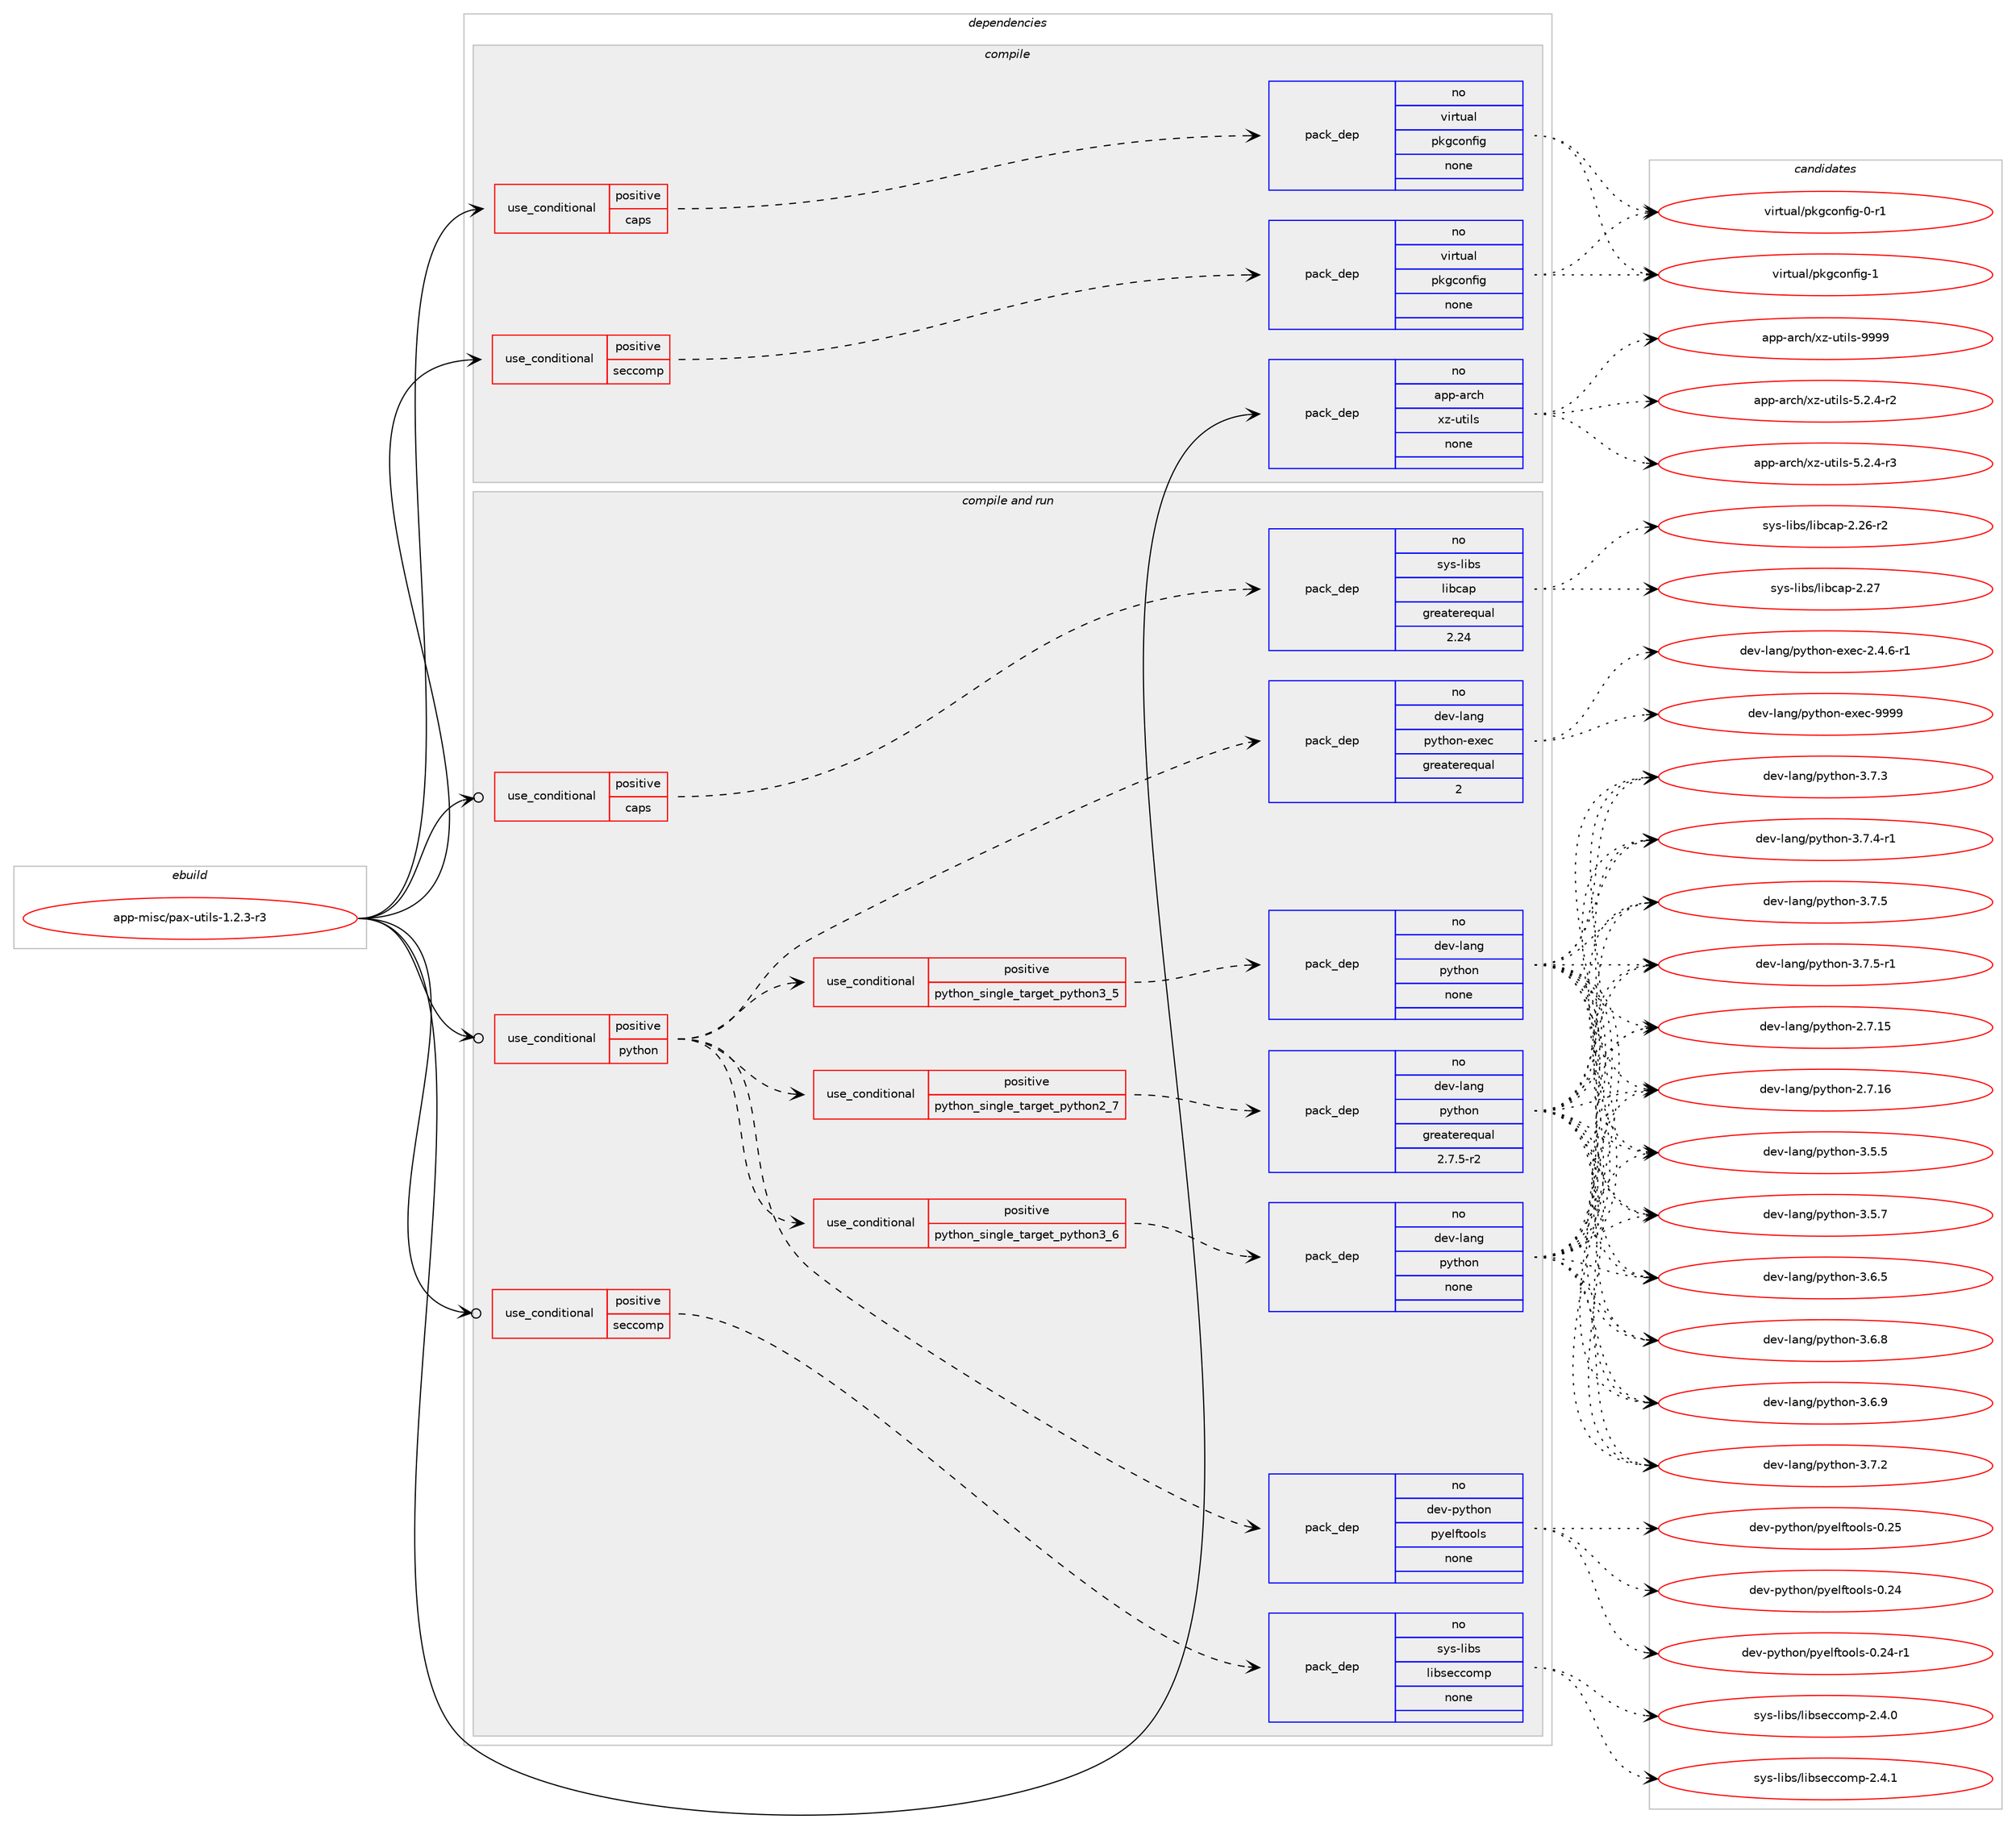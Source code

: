 digraph prolog {

# *************
# Graph options
# *************

newrank=true;
concentrate=true;
compound=true;
graph [rankdir=LR,fontname=Helvetica,fontsize=10,ranksep=1.5];#, ranksep=2.5, nodesep=0.2];
edge  [arrowhead=vee];
node  [fontname=Helvetica,fontsize=10];

# **********
# The ebuild
# **********

subgraph cluster_leftcol {
color=gray;
rank=same;
label=<<i>ebuild</i>>;
id [label="app-misc/pax-utils-1.2.3-r3", color=red, width=4, href="../app-misc/pax-utils-1.2.3-r3.svg"];
}

# ****************
# The dependencies
# ****************

subgraph cluster_midcol {
color=gray;
label=<<i>dependencies</i>>;
subgraph cluster_compile {
fillcolor="#eeeeee";
style=filled;
label=<<i>compile</i>>;
subgraph cond119370 {
dependency499779 [label=<<TABLE BORDER="0" CELLBORDER="1" CELLSPACING="0" CELLPADDING="4"><TR><TD ROWSPAN="3" CELLPADDING="10">use_conditional</TD></TR><TR><TD>positive</TD></TR><TR><TD>caps</TD></TR></TABLE>>, shape=none, color=red];
subgraph pack371392 {
dependency499780 [label=<<TABLE BORDER="0" CELLBORDER="1" CELLSPACING="0" CELLPADDING="4" WIDTH="220"><TR><TD ROWSPAN="6" CELLPADDING="30">pack_dep</TD></TR><TR><TD WIDTH="110">no</TD></TR><TR><TD>virtual</TD></TR><TR><TD>pkgconfig</TD></TR><TR><TD>none</TD></TR><TR><TD></TD></TR></TABLE>>, shape=none, color=blue];
}
dependency499779:e -> dependency499780:w [weight=20,style="dashed",arrowhead="vee"];
}
id:e -> dependency499779:w [weight=20,style="solid",arrowhead="vee"];
subgraph cond119371 {
dependency499781 [label=<<TABLE BORDER="0" CELLBORDER="1" CELLSPACING="0" CELLPADDING="4"><TR><TD ROWSPAN="3" CELLPADDING="10">use_conditional</TD></TR><TR><TD>positive</TD></TR><TR><TD>seccomp</TD></TR></TABLE>>, shape=none, color=red];
subgraph pack371393 {
dependency499782 [label=<<TABLE BORDER="0" CELLBORDER="1" CELLSPACING="0" CELLPADDING="4" WIDTH="220"><TR><TD ROWSPAN="6" CELLPADDING="30">pack_dep</TD></TR><TR><TD WIDTH="110">no</TD></TR><TR><TD>virtual</TD></TR><TR><TD>pkgconfig</TD></TR><TR><TD>none</TD></TR><TR><TD></TD></TR></TABLE>>, shape=none, color=blue];
}
dependency499781:e -> dependency499782:w [weight=20,style="dashed",arrowhead="vee"];
}
id:e -> dependency499781:w [weight=20,style="solid",arrowhead="vee"];
subgraph pack371394 {
dependency499783 [label=<<TABLE BORDER="0" CELLBORDER="1" CELLSPACING="0" CELLPADDING="4" WIDTH="220"><TR><TD ROWSPAN="6" CELLPADDING="30">pack_dep</TD></TR><TR><TD WIDTH="110">no</TD></TR><TR><TD>app-arch</TD></TR><TR><TD>xz-utils</TD></TR><TR><TD>none</TD></TR><TR><TD></TD></TR></TABLE>>, shape=none, color=blue];
}
id:e -> dependency499783:w [weight=20,style="solid",arrowhead="vee"];
}
subgraph cluster_compileandrun {
fillcolor="#eeeeee";
style=filled;
label=<<i>compile and run</i>>;
subgraph cond119372 {
dependency499784 [label=<<TABLE BORDER="0" CELLBORDER="1" CELLSPACING="0" CELLPADDING="4"><TR><TD ROWSPAN="3" CELLPADDING="10">use_conditional</TD></TR><TR><TD>positive</TD></TR><TR><TD>caps</TD></TR></TABLE>>, shape=none, color=red];
subgraph pack371395 {
dependency499785 [label=<<TABLE BORDER="0" CELLBORDER="1" CELLSPACING="0" CELLPADDING="4" WIDTH="220"><TR><TD ROWSPAN="6" CELLPADDING="30">pack_dep</TD></TR><TR><TD WIDTH="110">no</TD></TR><TR><TD>sys-libs</TD></TR><TR><TD>libcap</TD></TR><TR><TD>greaterequal</TD></TR><TR><TD>2.24</TD></TR></TABLE>>, shape=none, color=blue];
}
dependency499784:e -> dependency499785:w [weight=20,style="dashed",arrowhead="vee"];
}
id:e -> dependency499784:w [weight=20,style="solid",arrowhead="odotvee"];
subgraph cond119373 {
dependency499786 [label=<<TABLE BORDER="0" CELLBORDER="1" CELLSPACING="0" CELLPADDING="4"><TR><TD ROWSPAN="3" CELLPADDING="10">use_conditional</TD></TR><TR><TD>positive</TD></TR><TR><TD>python</TD></TR></TABLE>>, shape=none, color=red];
subgraph cond119374 {
dependency499787 [label=<<TABLE BORDER="0" CELLBORDER="1" CELLSPACING="0" CELLPADDING="4"><TR><TD ROWSPAN="3" CELLPADDING="10">use_conditional</TD></TR><TR><TD>positive</TD></TR><TR><TD>python_single_target_python2_7</TD></TR></TABLE>>, shape=none, color=red];
subgraph pack371396 {
dependency499788 [label=<<TABLE BORDER="0" CELLBORDER="1" CELLSPACING="0" CELLPADDING="4" WIDTH="220"><TR><TD ROWSPAN="6" CELLPADDING="30">pack_dep</TD></TR><TR><TD WIDTH="110">no</TD></TR><TR><TD>dev-lang</TD></TR><TR><TD>python</TD></TR><TR><TD>greaterequal</TD></TR><TR><TD>2.7.5-r2</TD></TR></TABLE>>, shape=none, color=blue];
}
dependency499787:e -> dependency499788:w [weight=20,style="dashed",arrowhead="vee"];
}
dependency499786:e -> dependency499787:w [weight=20,style="dashed",arrowhead="vee"];
subgraph cond119375 {
dependency499789 [label=<<TABLE BORDER="0" CELLBORDER="1" CELLSPACING="0" CELLPADDING="4"><TR><TD ROWSPAN="3" CELLPADDING="10">use_conditional</TD></TR><TR><TD>positive</TD></TR><TR><TD>python_single_target_python3_5</TD></TR></TABLE>>, shape=none, color=red];
subgraph pack371397 {
dependency499790 [label=<<TABLE BORDER="0" CELLBORDER="1" CELLSPACING="0" CELLPADDING="4" WIDTH="220"><TR><TD ROWSPAN="6" CELLPADDING="30">pack_dep</TD></TR><TR><TD WIDTH="110">no</TD></TR><TR><TD>dev-lang</TD></TR><TR><TD>python</TD></TR><TR><TD>none</TD></TR><TR><TD></TD></TR></TABLE>>, shape=none, color=blue];
}
dependency499789:e -> dependency499790:w [weight=20,style="dashed",arrowhead="vee"];
}
dependency499786:e -> dependency499789:w [weight=20,style="dashed",arrowhead="vee"];
subgraph cond119376 {
dependency499791 [label=<<TABLE BORDER="0" CELLBORDER="1" CELLSPACING="0" CELLPADDING="4"><TR><TD ROWSPAN="3" CELLPADDING="10">use_conditional</TD></TR><TR><TD>positive</TD></TR><TR><TD>python_single_target_python3_6</TD></TR></TABLE>>, shape=none, color=red];
subgraph pack371398 {
dependency499792 [label=<<TABLE BORDER="0" CELLBORDER="1" CELLSPACING="0" CELLPADDING="4" WIDTH="220"><TR><TD ROWSPAN="6" CELLPADDING="30">pack_dep</TD></TR><TR><TD WIDTH="110">no</TD></TR><TR><TD>dev-lang</TD></TR><TR><TD>python</TD></TR><TR><TD>none</TD></TR><TR><TD></TD></TR></TABLE>>, shape=none, color=blue];
}
dependency499791:e -> dependency499792:w [weight=20,style="dashed",arrowhead="vee"];
}
dependency499786:e -> dependency499791:w [weight=20,style="dashed",arrowhead="vee"];
subgraph pack371399 {
dependency499793 [label=<<TABLE BORDER="0" CELLBORDER="1" CELLSPACING="0" CELLPADDING="4" WIDTH="220"><TR><TD ROWSPAN="6" CELLPADDING="30">pack_dep</TD></TR><TR><TD WIDTH="110">no</TD></TR><TR><TD>dev-lang</TD></TR><TR><TD>python-exec</TD></TR><TR><TD>greaterequal</TD></TR><TR><TD>2</TD></TR></TABLE>>, shape=none, color=blue];
}
dependency499786:e -> dependency499793:w [weight=20,style="dashed",arrowhead="vee"];
subgraph pack371400 {
dependency499794 [label=<<TABLE BORDER="0" CELLBORDER="1" CELLSPACING="0" CELLPADDING="4" WIDTH="220"><TR><TD ROWSPAN="6" CELLPADDING="30">pack_dep</TD></TR><TR><TD WIDTH="110">no</TD></TR><TR><TD>dev-python</TD></TR><TR><TD>pyelftools</TD></TR><TR><TD>none</TD></TR><TR><TD></TD></TR></TABLE>>, shape=none, color=blue];
}
dependency499786:e -> dependency499794:w [weight=20,style="dashed",arrowhead="vee"];
}
id:e -> dependency499786:w [weight=20,style="solid",arrowhead="odotvee"];
subgraph cond119377 {
dependency499795 [label=<<TABLE BORDER="0" CELLBORDER="1" CELLSPACING="0" CELLPADDING="4"><TR><TD ROWSPAN="3" CELLPADDING="10">use_conditional</TD></TR><TR><TD>positive</TD></TR><TR><TD>seccomp</TD></TR></TABLE>>, shape=none, color=red];
subgraph pack371401 {
dependency499796 [label=<<TABLE BORDER="0" CELLBORDER="1" CELLSPACING="0" CELLPADDING="4" WIDTH="220"><TR><TD ROWSPAN="6" CELLPADDING="30">pack_dep</TD></TR><TR><TD WIDTH="110">no</TD></TR><TR><TD>sys-libs</TD></TR><TR><TD>libseccomp</TD></TR><TR><TD>none</TD></TR><TR><TD></TD></TR></TABLE>>, shape=none, color=blue];
}
dependency499795:e -> dependency499796:w [weight=20,style="dashed",arrowhead="vee"];
}
id:e -> dependency499795:w [weight=20,style="solid",arrowhead="odotvee"];
}
subgraph cluster_run {
fillcolor="#eeeeee";
style=filled;
label=<<i>run</i>>;
}
}

# **************
# The candidates
# **************

subgraph cluster_choices {
rank=same;
color=gray;
label=<<i>candidates</i>>;

subgraph choice371392 {
color=black;
nodesep=1;
choice11810511411611797108471121071039911111010210510345484511449 [label="virtual/pkgconfig-0-r1", color=red, width=4,href="../virtual/pkgconfig-0-r1.svg"];
choice1181051141161179710847112107103991111101021051034549 [label="virtual/pkgconfig-1", color=red, width=4,href="../virtual/pkgconfig-1.svg"];
dependency499780:e -> choice11810511411611797108471121071039911111010210510345484511449:w [style=dotted,weight="100"];
dependency499780:e -> choice1181051141161179710847112107103991111101021051034549:w [style=dotted,weight="100"];
}
subgraph choice371393 {
color=black;
nodesep=1;
choice11810511411611797108471121071039911111010210510345484511449 [label="virtual/pkgconfig-0-r1", color=red, width=4,href="../virtual/pkgconfig-0-r1.svg"];
choice1181051141161179710847112107103991111101021051034549 [label="virtual/pkgconfig-1", color=red, width=4,href="../virtual/pkgconfig-1.svg"];
dependency499782:e -> choice11810511411611797108471121071039911111010210510345484511449:w [style=dotted,weight="100"];
dependency499782:e -> choice1181051141161179710847112107103991111101021051034549:w [style=dotted,weight="100"];
}
subgraph choice371394 {
color=black;
nodesep=1;
choice9711211245971149910447120122451171161051081154553465046524511450 [label="app-arch/xz-utils-5.2.4-r2", color=red, width=4,href="../app-arch/xz-utils-5.2.4-r2.svg"];
choice9711211245971149910447120122451171161051081154553465046524511451 [label="app-arch/xz-utils-5.2.4-r3", color=red, width=4,href="../app-arch/xz-utils-5.2.4-r3.svg"];
choice9711211245971149910447120122451171161051081154557575757 [label="app-arch/xz-utils-9999", color=red, width=4,href="../app-arch/xz-utils-9999.svg"];
dependency499783:e -> choice9711211245971149910447120122451171161051081154553465046524511450:w [style=dotted,weight="100"];
dependency499783:e -> choice9711211245971149910447120122451171161051081154553465046524511451:w [style=dotted,weight="100"];
dependency499783:e -> choice9711211245971149910447120122451171161051081154557575757:w [style=dotted,weight="100"];
}
subgraph choice371395 {
color=black;
nodesep=1;
choice11512111545108105981154710810598999711245504650544511450 [label="sys-libs/libcap-2.26-r2", color=red, width=4,href="../sys-libs/libcap-2.26-r2.svg"];
choice1151211154510810598115471081059899971124550465055 [label="sys-libs/libcap-2.27", color=red, width=4,href="../sys-libs/libcap-2.27.svg"];
dependency499785:e -> choice11512111545108105981154710810598999711245504650544511450:w [style=dotted,weight="100"];
dependency499785:e -> choice1151211154510810598115471081059899971124550465055:w [style=dotted,weight="100"];
}
subgraph choice371396 {
color=black;
nodesep=1;
choice10010111845108971101034711212111610411111045504655464953 [label="dev-lang/python-2.7.15", color=red, width=4,href="../dev-lang/python-2.7.15.svg"];
choice10010111845108971101034711212111610411111045504655464954 [label="dev-lang/python-2.7.16", color=red, width=4,href="../dev-lang/python-2.7.16.svg"];
choice100101118451089711010347112121116104111110455146534653 [label="dev-lang/python-3.5.5", color=red, width=4,href="../dev-lang/python-3.5.5.svg"];
choice100101118451089711010347112121116104111110455146534655 [label="dev-lang/python-3.5.7", color=red, width=4,href="../dev-lang/python-3.5.7.svg"];
choice100101118451089711010347112121116104111110455146544653 [label="dev-lang/python-3.6.5", color=red, width=4,href="../dev-lang/python-3.6.5.svg"];
choice100101118451089711010347112121116104111110455146544656 [label="dev-lang/python-3.6.8", color=red, width=4,href="../dev-lang/python-3.6.8.svg"];
choice100101118451089711010347112121116104111110455146544657 [label="dev-lang/python-3.6.9", color=red, width=4,href="../dev-lang/python-3.6.9.svg"];
choice100101118451089711010347112121116104111110455146554650 [label="dev-lang/python-3.7.2", color=red, width=4,href="../dev-lang/python-3.7.2.svg"];
choice100101118451089711010347112121116104111110455146554651 [label="dev-lang/python-3.7.3", color=red, width=4,href="../dev-lang/python-3.7.3.svg"];
choice1001011184510897110103471121211161041111104551465546524511449 [label="dev-lang/python-3.7.4-r1", color=red, width=4,href="../dev-lang/python-3.7.4-r1.svg"];
choice100101118451089711010347112121116104111110455146554653 [label="dev-lang/python-3.7.5", color=red, width=4,href="../dev-lang/python-3.7.5.svg"];
choice1001011184510897110103471121211161041111104551465546534511449 [label="dev-lang/python-3.7.5-r1", color=red, width=4,href="../dev-lang/python-3.7.5-r1.svg"];
dependency499788:e -> choice10010111845108971101034711212111610411111045504655464953:w [style=dotted,weight="100"];
dependency499788:e -> choice10010111845108971101034711212111610411111045504655464954:w [style=dotted,weight="100"];
dependency499788:e -> choice100101118451089711010347112121116104111110455146534653:w [style=dotted,weight="100"];
dependency499788:e -> choice100101118451089711010347112121116104111110455146534655:w [style=dotted,weight="100"];
dependency499788:e -> choice100101118451089711010347112121116104111110455146544653:w [style=dotted,weight="100"];
dependency499788:e -> choice100101118451089711010347112121116104111110455146544656:w [style=dotted,weight="100"];
dependency499788:e -> choice100101118451089711010347112121116104111110455146544657:w [style=dotted,weight="100"];
dependency499788:e -> choice100101118451089711010347112121116104111110455146554650:w [style=dotted,weight="100"];
dependency499788:e -> choice100101118451089711010347112121116104111110455146554651:w [style=dotted,weight="100"];
dependency499788:e -> choice1001011184510897110103471121211161041111104551465546524511449:w [style=dotted,weight="100"];
dependency499788:e -> choice100101118451089711010347112121116104111110455146554653:w [style=dotted,weight="100"];
dependency499788:e -> choice1001011184510897110103471121211161041111104551465546534511449:w [style=dotted,weight="100"];
}
subgraph choice371397 {
color=black;
nodesep=1;
choice10010111845108971101034711212111610411111045504655464953 [label="dev-lang/python-2.7.15", color=red, width=4,href="../dev-lang/python-2.7.15.svg"];
choice10010111845108971101034711212111610411111045504655464954 [label="dev-lang/python-2.7.16", color=red, width=4,href="../dev-lang/python-2.7.16.svg"];
choice100101118451089711010347112121116104111110455146534653 [label="dev-lang/python-3.5.5", color=red, width=4,href="../dev-lang/python-3.5.5.svg"];
choice100101118451089711010347112121116104111110455146534655 [label="dev-lang/python-3.5.7", color=red, width=4,href="../dev-lang/python-3.5.7.svg"];
choice100101118451089711010347112121116104111110455146544653 [label="dev-lang/python-3.6.5", color=red, width=4,href="../dev-lang/python-3.6.5.svg"];
choice100101118451089711010347112121116104111110455146544656 [label="dev-lang/python-3.6.8", color=red, width=4,href="../dev-lang/python-3.6.8.svg"];
choice100101118451089711010347112121116104111110455146544657 [label="dev-lang/python-3.6.9", color=red, width=4,href="../dev-lang/python-3.6.9.svg"];
choice100101118451089711010347112121116104111110455146554650 [label="dev-lang/python-3.7.2", color=red, width=4,href="../dev-lang/python-3.7.2.svg"];
choice100101118451089711010347112121116104111110455146554651 [label="dev-lang/python-3.7.3", color=red, width=4,href="../dev-lang/python-3.7.3.svg"];
choice1001011184510897110103471121211161041111104551465546524511449 [label="dev-lang/python-3.7.4-r1", color=red, width=4,href="../dev-lang/python-3.7.4-r1.svg"];
choice100101118451089711010347112121116104111110455146554653 [label="dev-lang/python-3.7.5", color=red, width=4,href="../dev-lang/python-3.7.5.svg"];
choice1001011184510897110103471121211161041111104551465546534511449 [label="dev-lang/python-3.7.5-r1", color=red, width=4,href="../dev-lang/python-3.7.5-r1.svg"];
dependency499790:e -> choice10010111845108971101034711212111610411111045504655464953:w [style=dotted,weight="100"];
dependency499790:e -> choice10010111845108971101034711212111610411111045504655464954:w [style=dotted,weight="100"];
dependency499790:e -> choice100101118451089711010347112121116104111110455146534653:w [style=dotted,weight="100"];
dependency499790:e -> choice100101118451089711010347112121116104111110455146534655:w [style=dotted,weight="100"];
dependency499790:e -> choice100101118451089711010347112121116104111110455146544653:w [style=dotted,weight="100"];
dependency499790:e -> choice100101118451089711010347112121116104111110455146544656:w [style=dotted,weight="100"];
dependency499790:e -> choice100101118451089711010347112121116104111110455146544657:w [style=dotted,weight="100"];
dependency499790:e -> choice100101118451089711010347112121116104111110455146554650:w [style=dotted,weight="100"];
dependency499790:e -> choice100101118451089711010347112121116104111110455146554651:w [style=dotted,weight="100"];
dependency499790:e -> choice1001011184510897110103471121211161041111104551465546524511449:w [style=dotted,weight="100"];
dependency499790:e -> choice100101118451089711010347112121116104111110455146554653:w [style=dotted,weight="100"];
dependency499790:e -> choice1001011184510897110103471121211161041111104551465546534511449:w [style=dotted,weight="100"];
}
subgraph choice371398 {
color=black;
nodesep=1;
choice10010111845108971101034711212111610411111045504655464953 [label="dev-lang/python-2.7.15", color=red, width=4,href="../dev-lang/python-2.7.15.svg"];
choice10010111845108971101034711212111610411111045504655464954 [label="dev-lang/python-2.7.16", color=red, width=4,href="../dev-lang/python-2.7.16.svg"];
choice100101118451089711010347112121116104111110455146534653 [label="dev-lang/python-3.5.5", color=red, width=4,href="../dev-lang/python-3.5.5.svg"];
choice100101118451089711010347112121116104111110455146534655 [label="dev-lang/python-3.5.7", color=red, width=4,href="../dev-lang/python-3.5.7.svg"];
choice100101118451089711010347112121116104111110455146544653 [label="dev-lang/python-3.6.5", color=red, width=4,href="../dev-lang/python-3.6.5.svg"];
choice100101118451089711010347112121116104111110455146544656 [label="dev-lang/python-3.6.8", color=red, width=4,href="../dev-lang/python-3.6.8.svg"];
choice100101118451089711010347112121116104111110455146544657 [label="dev-lang/python-3.6.9", color=red, width=4,href="../dev-lang/python-3.6.9.svg"];
choice100101118451089711010347112121116104111110455146554650 [label="dev-lang/python-3.7.2", color=red, width=4,href="../dev-lang/python-3.7.2.svg"];
choice100101118451089711010347112121116104111110455146554651 [label="dev-lang/python-3.7.3", color=red, width=4,href="../dev-lang/python-3.7.3.svg"];
choice1001011184510897110103471121211161041111104551465546524511449 [label="dev-lang/python-3.7.4-r1", color=red, width=4,href="../dev-lang/python-3.7.4-r1.svg"];
choice100101118451089711010347112121116104111110455146554653 [label="dev-lang/python-3.7.5", color=red, width=4,href="../dev-lang/python-3.7.5.svg"];
choice1001011184510897110103471121211161041111104551465546534511449 [label="dev-lang/python-3.7.5-r1", color=red, width=4,href="../dev-lang/python-3.7.5-r1.svg"];
dependency499792:e -> choice10010111845108971101034711212111610411111045504655464953:w [style=dotted,weight="100"];
dependency499792:e -> choice10010111845108971101034711212111610411111045504655464954:w [style=dotted,weight="100"];
dependency499792:e -> choice100101118451089711010347112121116104111110455146534653:w [style=dotted,weight="100"];
dependency499792:e -> choice100101118451089711010347112121116104111110455146534655:w [style=dotted,weight="100"];
dependency499792:e -> choice100101118451089711010347112121116104111110455146544653:w [style=dotted,weight="100"];
dependency499792:e -> choice100101118451089711010347112121116104111110455146544656:w [style=dotted,weight="100"];
dependency499792:e -> choice100101118451089711010347112121116104111110455146544657:w [style=dotted,weight="100"];
dependency499792:e -> choice100101118451089711010347112121116104111110455146554650:w [style=dotted,weight="100"];
dependency499792:e -> choice100101118451089711010347112121116104111110455146554651:w [style=dotted,weight="100"];
dependency499792:e -> choice1001011184510897110103471121211161041111104551465546524511449:w [style=dotted,weight="100"];
dependency499792:e -> choice100101118451089711010347112121116104111110455146554653:w [style=dotted,weight="100"];
dependency499792:e -> choice1001011184510897110103471121211161041111104551465546534511449:w [style=dotted,weight="100"];
}
subgraph choice371399 {
color=black;
nodesep=1;
choice10010111845108971101034711212111610411111045101120101994550465246544511449 [label="dev-lang/python-exec-2.4.6-r1", color=red, width=4,href="../dev-lang/python-exec-2.4.6-r1.svg"];
choice10010111845108971101034711212111610411111045101120101994557575757 [label="dev-lang/python-exec-9999", color=red, width=4,href="../dev-lang/python-exec-9999.svg"];
dependency499793:e -> choice10010111845108971101034711212111610411111045101120101994550465246544511449:w [style=dotted,weight="100"];
dependency499793:e -> choice10010111845108971101034711212111610411111045101120101994557575757:w [style=dotted,weight="100"];
}
subgraph choice371400 {
color=black;
nodesep=1;
choice10010111845112121116104111110471121211011081021161111111081154548465052 [label="dev-python/pyelftools-0.24", color=red, width=4,href="../dev-python/pyelftools-0.24.svg"];
choice100101118451121211161041111104711212110110810211611111110811545484650524511449 [label="dev-python/pyelftools-0.24-r1", color=red, width=4,href="../dev-python/pyelftools-0.24-r1.svg"];
choice10010111845112121116104111110471121211011081021161111111081154548465053 [label="dev-python/pyelftools-0.25", color=red, width=4,href="../dev-python/pyelftools-0.25.svg"];
dependency499794:e -> choice10010111845112121116104111110471121211011081021161111111081154548465052:w [style=dotted,weight="100"];
dependency499794:e -> choice100101118451121211161041111104711212110110810211611111110811545484650524511449:w [style=dotted,weight="100"];
dependency499794:e -> choice10010111845112121116104111110471121211011081021161111111081154548465053:w [style=dotted,weight="100"];
}
subgraph choice371401 {
color=black;
nodesep=1;
choice115121115451081059811547108105981151019999111109112455046524648 [label="sys-libs/libseccomp-2.4.0", color=red, width=4,href="../sys-libs/libseccomp-2.4.0.svg"];
choice115121115451081059811547108105981151019999111109112455046524649 [label="sys-libs/libseccomp-2.4.1", color=red, width=4,href="../sys-libs/libseccomp-2.4.1.svg"];
dependency499796:e -> choice115121115451081059811547108105981151019999111109112455046524648:w [style=dotted,weight="100"];
dependency499796:e -> choice115121115451081059811547108105981151019999111109112455046524649:w [style=dotted,weight="100"];
}
}

}
